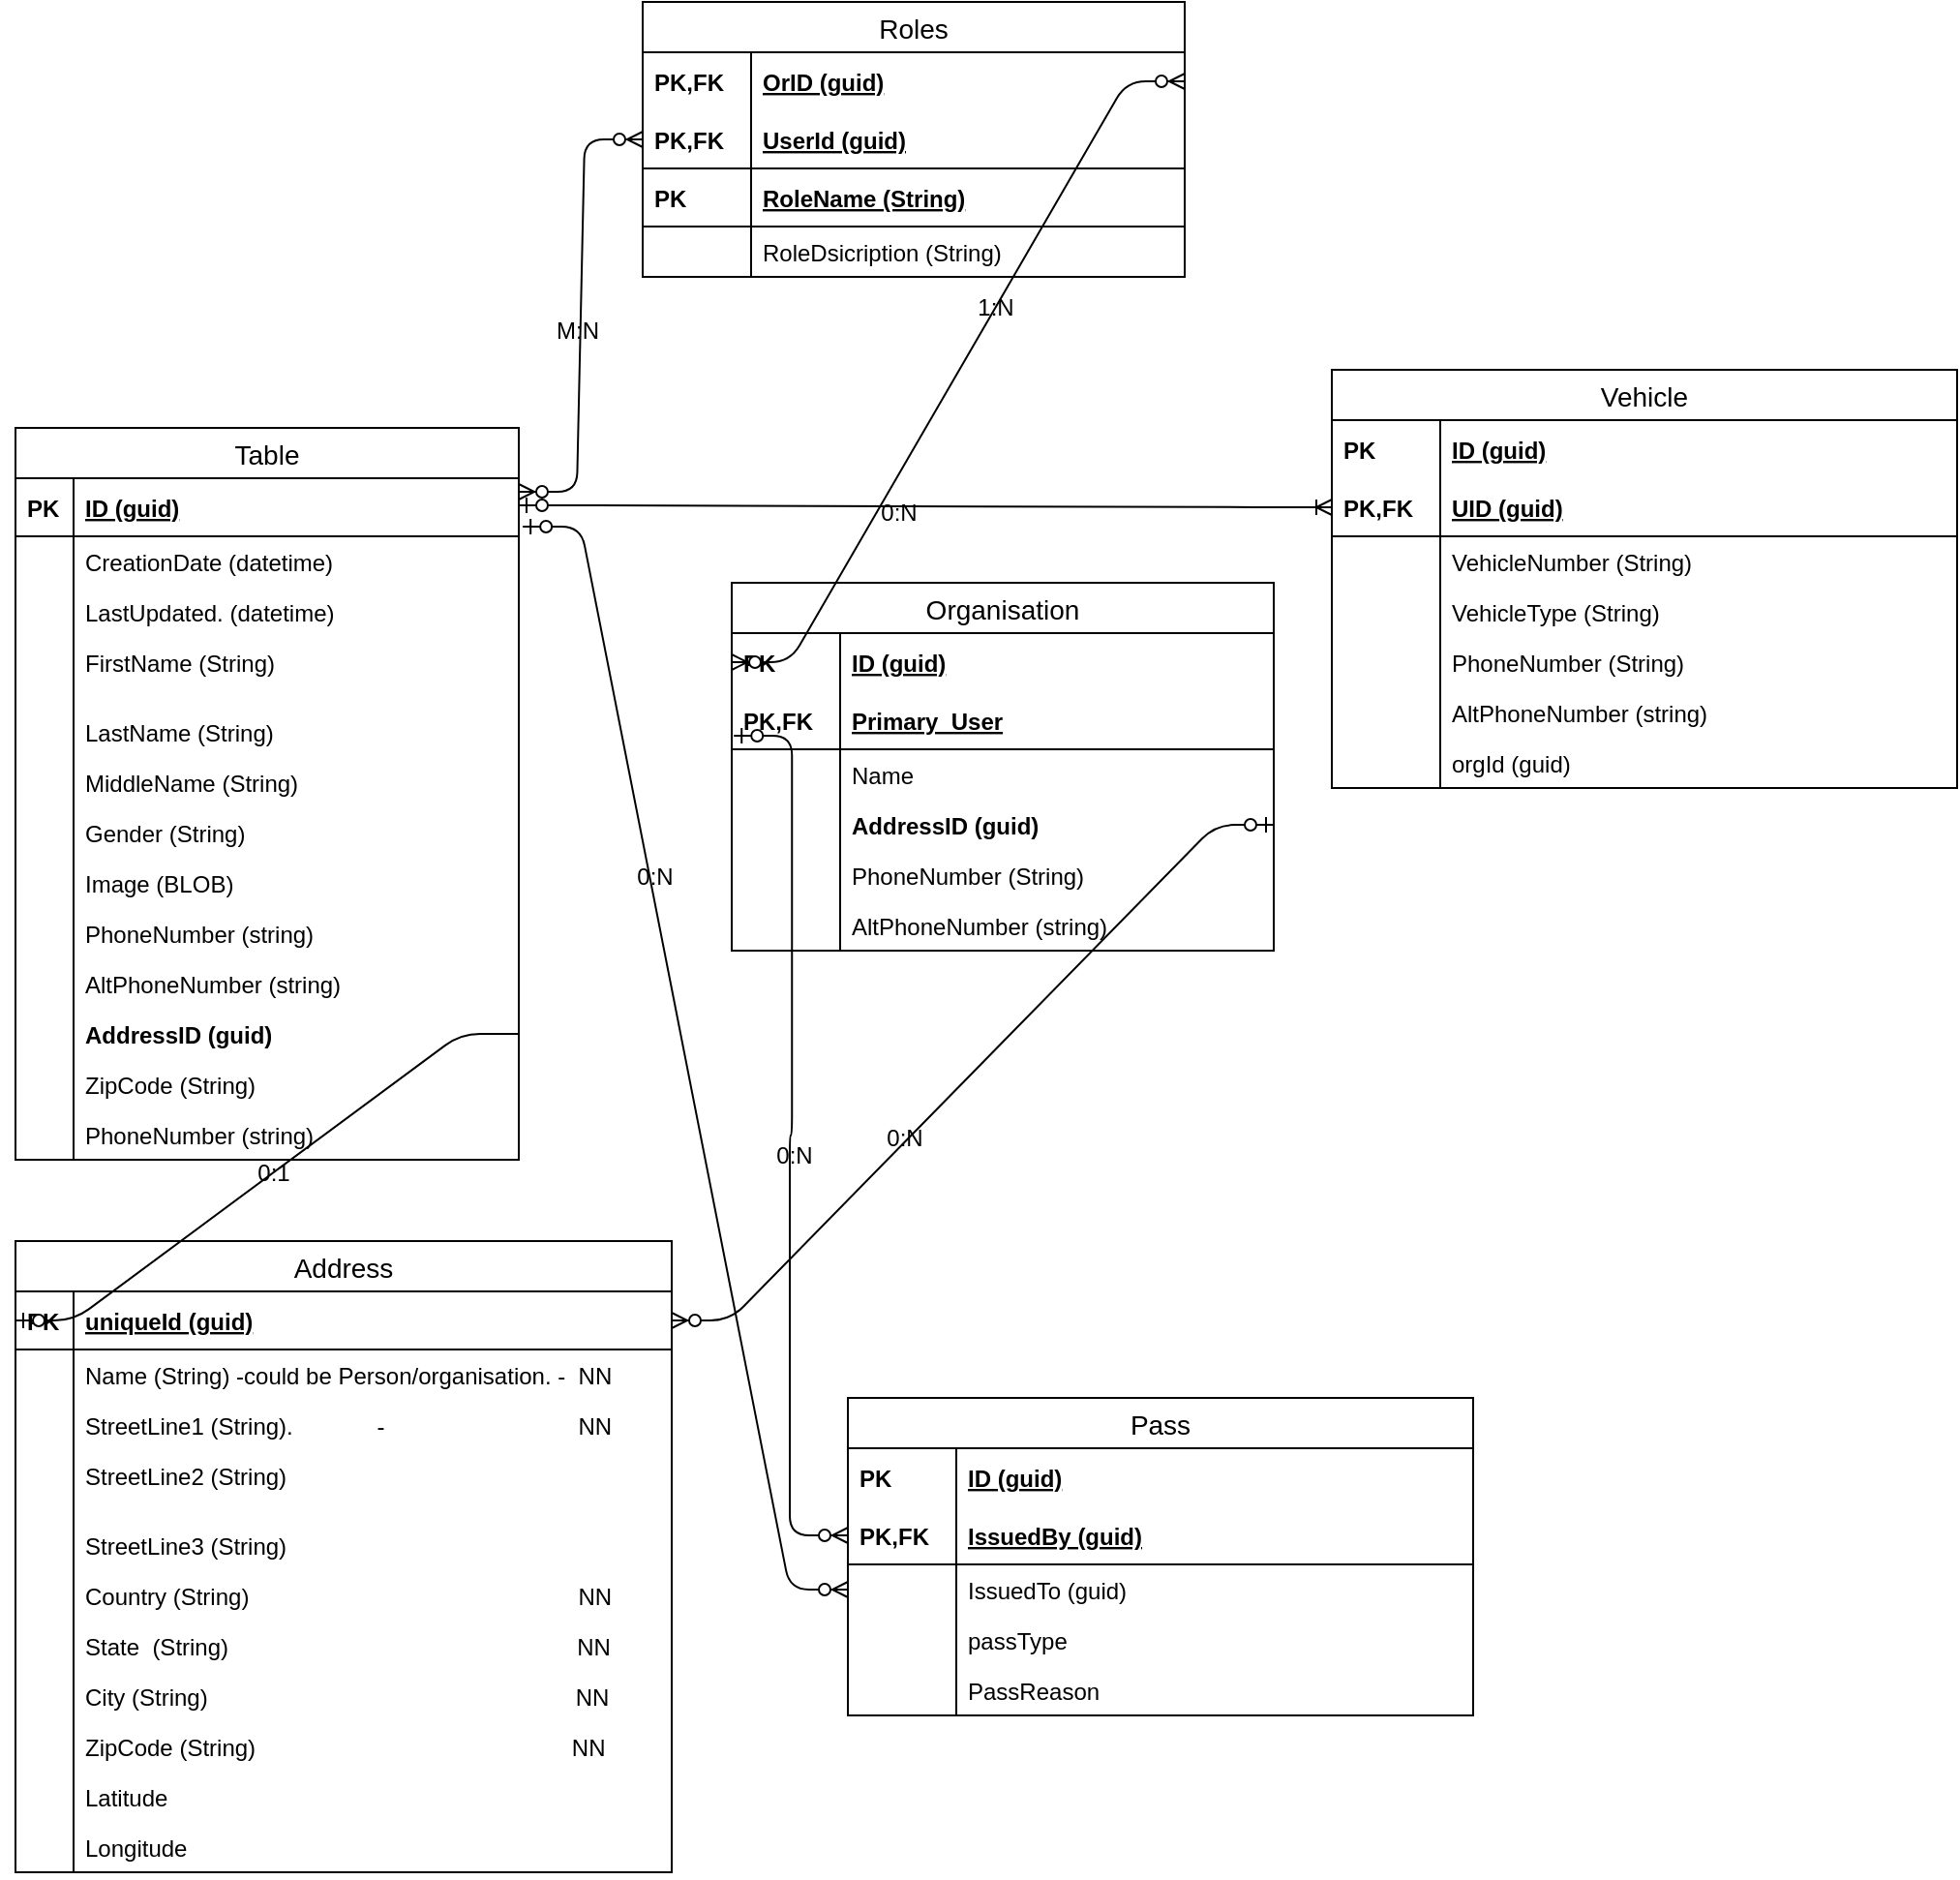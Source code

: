 <mxfile version="12.9.10" type="device"><diagram id="XiGePeNd1N_nayBqoY8s" name="Page-1"><mxGraphModel dx="1694" dy="1250" grid="1" gridSize="10" guides="1" tooltips="1" connect="1" arrows="1" fold="1" page="1" pageScale="1" pageWidth="827" pageHeight="1169" math="0" shadow="0"><root><mxCell id="0"/><mxCell id="1" parent="0"/><mxCell id="WW5TfaFV4V_U-N0apqZ5-28" value="Table" style="swimlane;fontStyle=0;childLayout=stackLayout;horizontal=1;startSize=26;horizontalStack=0;resizeParent=1;resizeParentMax=0;resizeLast=0;collapsible=1;marginBottom=0;align=center;fontSize=14;" vertex="1" parent="1"><mxGeometry x="90" y="480" width="260" height="378" as="geometry"/></mxCell><mxCell id="WW5TfaFV4V_U-N0apqZ5-29" value="ID (guid)" style="shape=partialRectangle;top=0;left=0;right=0;bottom=1;align=left;verticalAlign=middle;fillColor=none;spacingLeft=34;spacingRight=4;overflow=hidden;rotatable=0;points=[[0,0.5],[1,0.5]];portConstraint=eastwest;dropTarget=0;fontStyle=5;fontSize=12;" vertex="1" parent="WW5TfaFV4V_U-N0apqZ5-28"><mxGeometry y="26" width="260" height="30" as="geometry"/></mxCell><mxCell id="WW5TfaFV4V_U-N0apqZ5-30" value="PK" style="shape=partialRectangle;top=0;left=0;bottom=0;fillColor=none;align=left;verticalAlign=middle;spacingLeft=4;spacingRight=4;overflow=hidden;rotatable=0;points=[];portConstraint=eastwest;part=1;fontSize=12;fontStyle=1" vertex="1" connectable="0" parent="WW5TfaFV4V_U-N0apqZ5-29"><mxGeometry width="30" height="30" as="geometry"/></mxCell><mxCell id="WW5TfaFV4V_U-N0apqZ5-31" value="CreationDate (datetime)" style="shape=partialRectangle;top=0;left=0;right=0;bottom=0;align=left;verticalAlign=top;fillColor=none;spacingLeft=34;spacingRight=4;overflow=hidden;rotatable=0;points=[[0,0.5],[1,0.5]];portConstraint=eastwest;dropTarget=0;fontSize=12;" vertex="1" parent="WW5TfaFV4V_U-N0apqZ5-28"><mxGeometry y="56" width="260" height="26" as="geometry"/></mxCell><mxCell id="WW5TfaFV4V_U-N0apqZ5-32" value="" style="shape=partialRectangle;top=0;left=0;bottom=0;fillColor=none;align=left;verticalAlign=top;spacingLeft=4;spacingRight=4;overflow=hidden;rotatable=0;points=[];portConstraint=eastwest;part=1;fontSize=12;" vertex="1" connectable="0" parent="WW5TfaFV4V_U-N0apqZ5-31"><mxGeometry width="30" height="26" as="geometry"/></mxCell><mxCell id="WW5TfaFV4V_U-N0apqZ5-33" value="LastUpdated. (datetime)" style="shape=partialRectangle;top=0;left=0;right=0;bottom=0;align=left;verticalAlign=top;fillColor=none;spacingLeft=34;spacingRight=4;overflow=hidden;rotatable=0;points=[[0,0.5],[1,0.5]];portConstraint=eastwest;dropTarget=0;fontSize=12;" vertex="1" parent="WW5TfaFV4V_U-N0apqZ5-28"><mxGeometry y="82" width="260" height="26" as="geometry"/></mxCell><mxCell id="WW5TfaFV4V_U-N0apqZ5-34" value="" style="shape=partialRectangle;top=0;left=0;bottom=0;fillColor=none;align=left;verticalAlign=top;spacingLeft=4;spacingRight=4;overflow=hidden;rotatable=0;points=[];portConstraint=eastwest;part=1;fontSize=12;" vertex="1" connectable="0" parent="WW5TfaFV4V_U-N0apqZ5-33"><mxGeometry width="30" height="26" as="geometry"/></mxCell><mxCell id="WW5TfaFV4V_U-N0apqZ5-35" value="FirstName (String)" style="shape=partialRectangle;top=0;left=0;right=0;bottom=0;align=left;verticalAlign=top;fillColor=none;spacingLeft=34;spacingRight=4;overflow=hidden;rotatable=0;points=[[0,0.5],[1,0.5]];portConstraint=eastwest;dropTarget=0;fontSize=12;" vertex="1" parent="WW5TfaFV4V_U-N0apqZ5-28"><mxGeometry y="108" width="260" height="26" as="geometry"/></mxCell><mxCell id="WW5TfaFV4V_U-N0apqZ5-36" value="" style="shape=partialRectangle;top=0;left=0;bottom=0;fillColor=none;align=left;verticalAlign=top;spacingLeft=4;spacingRight=4;overflow=hidden;rotatable=0;points=[];portConstraint=eastwest;part=1;fontSize=12;" vertex="1" connectable="0" parent="WW5TfaFV4V_U-N0apqZ5-35"><mxGeometry width="30" height="26" as="geometry"/></mxCell><mxCell id="WW5TfaFV4V_U-N0apqZ5-37" value="" style="shape=partialRectangle;top=0;left=0;right=0;bottom=0;align=left;verticalAlign=top;fillColor=none;spacingLeft=34;spacingRight=4;overflow=hidden;rotatable=0;points=[[0,0.5],[1,0.5]];portConstraint=eastwest;dropTarget=0;fontSize=12;" vertex="1" parent="WW5TfaFV4V_U-N0apqZ5-28"><mxGeometry y="134" width="260" height="10" as="geometry"/></mxCell><mxCell id="WW5TfaFV4V_U-N0apqZ5-38" value="" style="shape=partialRectangle;top=0;left=0;bottom=0;fillColor=none;align=left;verticalAlign=top;spacingLeft=4;spacingRight=4;overflow=hidden;rotatable=0;points=[];portConstraint=eastwest;part=1;fontSize=12;" vertex="1" connectable="0" parent="WW5TfaFV4V_U-N0apqZ5-37"><mxGeometry width="30" height="10" as="geometry"/></mxCell><mxCell id="WW5TfaFV4V_U-N0apqZ5-53" value="LastName (String)" style="shape=partialRectangle;top=0;left=0;right=0;bottom=0;align=left;verticalAlign=top;fillColor=none;spacingLeft=34;spacingRight=4;overflow=hidden;rotatable=0;points=[[0,0.5],[1,0.5]];portConstraint=eastwest;dropTarget=0;fontSize=12;" vertex="1" parent="WW5TfaFV4V_U-N0apqZ5-28"><mxGeometry y="144" width="260" height="26" as="geometry"/></mxCell><mxCell id="WW5TfaFV4V_U-N0apqZ5-54" value="" style="shape=partialRectangle;top=0;left=0;bottom=0;fillColor=none;align=left;verticalAlign=top;spacingLeft=4;spacingRight=4;overflow=hidden;rotatable=0;points=[];portConstraint=eastwest;part=1;fontSize=12;" vertex="1" connectable="0" parent="WW5TfaFV4V_U-N0apqZ5-53"><mxGeometry width="30" height="26" as="geometry"/></mxCell><mxCell id="WW5TfaFV4V_U-N0apqZ5-55" value="MiddleName (String)" style="shape=partialRectangle;top=0;left=0;right=0;bottom=0;align=left;verticalAlign=top;fillColor=none;spacingLeft=34;spacingRight=4;overflow=hidden;rotatable=0;points=[[0,0.5],[1,0.5]];portConstraint=eastwest;dropTarget=0;fontSize=12;" vertex="1" parent="WW5TfaFV4V_U-N0apqZ5-28"><mxGeometry y="170" width="260" height="26" as="geometry"/></mxCell><mxCell id="WW5TfaFV4V_U-N0apqZ5-56" value="" style="shape=partialRectangle;top=0;left=0;bottom=0;fillColor=none;align=left;verticalAlign=top;spacingLeft=4;spacingRight=4;overflow=hidden;rotatable=0;points=[];portConstraint=eastwest;part=1;fontSize=12;" vertex="1" connectable="0" parent="WW5TfaFV4V_U-N0apqZ5-55"><mxGeometry width="30" height="26" as="geometry"/></mxCell><mxCell id="WW5TfaFV4V_U-N0apqZ5-57" value="Gender (String)" style="shape=partialRectangle;top=0;left=0;right=0;bottom=0;align=left;verticalAlign=top;fillColor=none;spacingLeft=34;spacingRight=4;overflow=hidden;rotatable=0;points=[[0,0.5],[1,0.5]];portConstraint=eastwest;dropTarget=0;fontSize=12;" vertex="1" parent="WW5TfaFV4V_U-N0apqZ5-28"><mxGeometry y="196" width="260" height="26" as="geometry"/></mxCell><mxCell id="WW5TfaFV4V_U-N0apqZ5-58" value="" style="shape=partialRectangle;top=0;left=0;bottom=0;fillColor=none;align=left;verticalAlign=top;spacingLeft=4;spacingRight=4;overflow=hidden;rotatable=0;points=[];portConstraint=eastwest;part=1;fontSize=12;" vertex="1" connectable="0" parent="WW5TfaFV4V_U-N0apqZ5-57"><mxGeometry width="30" height="26" as="geometry"/></mxCell><mxCell id="WW5TfaFV4V_U-N0apqZ5-59" value="Image (BLOB)" style="shape=partialRectangle;top=0;left=0;right=0;bottom=0;align=left;verticalAlign=top;fillColor=none;spacingLeft=34;spacingRight=4;overflow=hidden;rotatable=0;points=[[0,0.5],[1,0.5]];portConstraint=eastwest;dropTarget=0;fontSize=12;" vertex="1" parent="WW5TfaFV4V_U-N0apqZ5-28"><mxGeometry y="222" width="260" height="26" as="geometry"/></mxCell><mxCell id="WW5TfaFV4V_U-N0apqZ5-60" value="" style="shape=partialRectangle;top=0;left=0;bottom=0;fillColor=none;align=left;verticalAlign=top;spacingLeft=4;spacingRight=4;overflow=hidden;rotatable=0;points=[];portConstraint=eastwest;part=1;fontSize=12;" vertex="1" connectable="0" parent="WW5TfaFV4V_U-N0apqZ5-59"><mxGeometry width="30" height="26" as="geometry"/></mxCell><mxCell id="WW5TfaFV4V_U-N0apqZ5-61" value="PhoneNumber (string)" style="shape=partialRectangle;top=0;left=0;right=0;bottom=0;align=left;verticalAlign=top;fillColor=none;spacingLeft=34;spacingRight=4;overflow=hidden;rotatable=0;points=[[0,0.5],[1,0.5]];portConstraint=eastwest;dropTarget=0;fontSize=12;" vertex="1" parent="WW5TfaFV4V_U-N0apqZ5-28"><mxGeometry y="248" width="260" height="26" as="geometry"/></mxCell><mxCell id="WW5TfaFV4V_U-N0apqZ5-62" value="" style="shape=partialRectangle;top=0;left=0;bottom=0;fillColor=none;align=left;verticalAlign=top;spacingLeft=4;spacingRight=4;overflow=hidden;rotatable=0;points=[];portConstraint=eastwest;part=1;fontSize=12;" vertex="1" connectable="0" parent="WW5TfaFV4V_U-N0apqZ5-61"><mxGeometry width="30" height="26" as="geometry"/></mxCell><mxCell id="WW5TfaFV4V_U-N0apqZ5-148" value="AltPhoneNumber (string)" style="shape=partialRectangle;top=0;left=0;right=0;bottom=0;align=left;verticalAlign=top;fillColor=none;spacingLeft=34;spacingRight=4;overflow=hidden;rotatable=0;points=[[0,0.5],[1,0.5]];portConstraint=eastwest;dropTarget=0;fontSize=12;" vertex="1" parent="WW5TfaFV4V_U-N0apqZ5-28"><mxGeometry y="274" width="260" height="26" as="geometry"/></mxCell><mxCell id="WW5TfaFV4V_U-N0apqZ5-149" value="" style="shape=partialRectangle;top=0;left=0;bottom=0;fillColor=none;align=left;verticalAlign=top;spacingLeft=4;spacingRight=4;overflow=hidden;rotatable=0;points=[];portConstraint=eastwest;part=1;fontSize=12;" vertex="1" connectable="0" parent="WW5TfaFV4V_U-N0apqZ5-148"><mxGeometry width="30" height="26" as="geometry"/></mxCell><mxCell id="WW5TfaFV4V_U-N0apqZ5-65" value="AddressID (guid)" style="shape=partialRectangle;top=0;left=0;right=0;bottom=0;align=left;verticalAlign=top;fillColor=none;spacingLeft=34;spacingRight=4;overflow=hidden;rotatable=0;points=[[0,0.5],[1,0.5]];portConstraint=eastwest;dropTarget=0;fontSize=12;fontStyle=1" vertex="1" parent="WW5TfaFV4V_U-N0apqZ5-28"><mxGeometry y="300" width="260" height="26" as="geometry"/></mxCell><mxCell id="WW5TfaFV4V_U-N0apqZ5-66" value="" style="shape=partialRectangle;top=0;left=0;bottom=0;fillColor=none;align=left;verticalAlign=top;spacingLeft=4;spacingRight=4;overflow=hidden;rotatable=0;points=[];portConstraint=eastwest;part=1;fontSize=12;" vertex="1" connectable="0" parent="WW5TfaFV4V_U-N0apqZ5-65"><mxGeometry width="30" height="26" as="geometry"/></mxCell><mxCell id="WW5TfaFV4V_U-N0apqZ5-67" value="ZipCode (String)" style="shape=partialRectangle;top=0;left=0;right=0;bottom=0;align=left;verticalAlign=top;fillColor=none;spacingLeft=34;spacingRight=4;overflow=hidden;rotatable=0;points=[[0,0.5],[1,0.5]];portConstraint=eastwest;dropTarget=0;fontSize=12;" vertex="1" parent="WW5TfaFV4V_U-N0apqZ5-28"><mxGeometry y="326" width="260" height="26" as="geometry"/></mxCell><mxCell id="WW5TfaFV4V_U-N0apqZ5-68" value="" style="shape=partialRectangle;top=0;left=0;bottom=0;fillColor=none;align=left;verticalAlign=top;spacingLeft=4;spacingRight=4;overflow=hidden;rotatable=0;points=[];portConstraint=eastwest;part=1;fontSize=12;" vertex="1" connectable="0" parent="WW5TfaFV4V_U-N0apqZ5-67"><mxGeometry width="30" height="26" as="geometry"/></mxCell><mxCell id="WW5TfaFV4V_U-N0apqZ5-69" value="PhoneNumber (string)" style="shape=partialRectangle;top=0;left=0;right=0;bottom=0;align=left;verticalAlign=top;fillColor=none;spacingLeft=34;spacingRight=4;overflow=hidden;rotatable=0;points=[[0,0.5],[1,0.5]];portConstraint=eastwest;dropTarget=0;fontSize=12;" vertex="1" parent="WW5TfaFV4V_U-N0apqZ5-28"><mxGeometry y="352" width="260" height="26" as="geometry"/></mxCell><mxCell id="WW5TfaFV4V_U-N0apqZ5-70" value="" style="shape=partialRectangle;top=0;left=0;bottom=0;fillColor=none;align=left;verticalAlign=top;spacingLeft=4;spacingRight=4;overflow=hidden;rotatable=0;points=[];portConstraint=eastwest;part=1;fontSize=12;" vertex="1" connectable="0" parent="WW5TfaFV4V_U-N0apqZ5-69"><mxGeometry width="30" height="26" as="geometry"/></mxCell><mxCell id="WW5TfaFV4V_U-N0apqZ5-86" value="" style="edgeStyle=entityRelationEdgeStyle;fontSize=12;html=1;endArrow=ERoneToMany;startArrow=ERzeroToOne;entryX=0;entryY=0.5;entryDx=0;entryDy=0;" edge="1" parent="1" target="WW5TfaFV4V_U-N0apqZ5-153"><mxGeometry width="100" height="100" relative="1" as="geometry"><mxPoint x="350" y="520" as="sourcePoint"/><mxPoint x="520" y="551" as="targetPoint"/></mxGeometry></mxCell><mxCell id="WW5TfaFV4V_U-N0apqZ5-212" value="0:N" style="text;html=1;align=center;verticalAlign=middle;resizable=0;points=[];" vertex="1" connectable="0" parent="WW5TfaFV4V_U-N0apqZ5-86"><mxGeometry x="-0.068" y="-3" relative="1" as="geometry"><mxPoint as="offset"/></mxGeometry></mxCell><mxCell id="WW5TfaFV4V_U-N0apqZ5-181" value="Roles" style="swimlane;fontStyle=0;childLayout=stackLayout;horizontal=1;startSize=26;horizontalStack=0;resizeParent=1;resizeParentMax=0;resizeLast=0;collapsible=1;marginBottom=0;align=center;fontSize=14;" vertex="1" parent="1"><mxGeometry x="414" y="260" width="280" height="142" as="geometry"/></mxCell><mxCell id="WW5TfaFV4V_U-N0apqZ5-182" value="OrID (guid)" style="shape=partialRectangle;top=0;left=0;right=0;bottom=0;align=left;verticalAlign=middle;fillColor=none;spacingLeft=60;spacingRight=4;overflow=hidden;rotatable=0;points=[[0,0.5],[1,0.5]];portConstraint=eastwest;dropTarget=0;fontStyle=5;fontSize=12;" vertex="1" parent="WW5TfaFV4V_U-N0apqZ5-181"><mxGeometry y="26" width="280" height="30" as="geometry"/></mxCell><mxCell id="WW5TfaFV4V_U-N0apqZ5-183" value="PK,FK" style="shape=partialRectangle;fontStyle=1;top=0;left=0;bottom=0;fillColor=none;align=left;verticalAlign=middle;spacingLeft=4;spacingRight=4;overflow=hidden;rotatable=0;points=[];portConstraint=eastwest;part=1;fontSize=12;" vertex="1" connectable="0" parent="WW5TfaFV4V_U-N0apqZ5-182"><mxGeometry width="56" height="30" as="geometry"/></mxCell><mxCell id="WW5TfaFV4V_U-N0apqZ5-184" value="UserId (guid)" style="shape=partialRectangle;top=0;left=0;right=0;bottom=1;align=left;verticalAlign=middle;fillColor=none;spacingLeft=60;spacingRight=4;overflow=hidden;rotatable=0;points=[[0,0.5],[1,0.5]];portConstraint=eastwest;dropTarget=0;fontStyle=5;fontSize=12;" vertex="1" parent="WW5TfaFV4V_U-N0apqZ5-181"><mxGeometry y="56" width="280" height="30" as="geometry"/></mxCell><mxCell id="WW5TfaFV4V_U-N0apqZ5-185" value="PK,FK" style="shape=partialRectangle;fontStyle=1;top=0;left=0;bottom=0;fillColor=none;align=left;verticalAlign=middle;spacingLeft=4;spacingRight=4;overflow=hidden;rotatable=0;points=[];portConstraint=eastwest;part=1;fontSize=12;" vertex="1" connectable="0" parent="WW5TfaFV4V_U-N0apqZ5-184"><mxGeometry width="56" height="30" as="geometry"/></mxCell><mxCell id="WW5TfaFV4V_U-N0apqZ5-194" value="RoleName (String)" style="shape=partialRectangle;top=0;left=0;right=0;bottom=1;align=left;verticalAlign=middle;fillColor=none;spacingLeft=60;spacingRight=4;overflow=hidden;rotatable=0;points=[[0,0.5],[1,0.5]];portConstraint=eastwest;dropTarget=0;fontStyle=5;fontSize=12;" vertex="1" parent="WW5TfaFV4V_U-N0apqZ5-181"><mxGeometry y="86" width="280" height="30" as="geometry"/></mxCell><mxCell id="WW5TfaFV4V_U-N0apqZ5-195" value="PK" style="shape=partialRectangle;fontStyle=1;top=0;left=0;bottom=0;fillColor=none;align=left;verticalAlign=middle;spacingLeft=4;spacingRight=4;overflow=hidden;rotatable=0;points=[];portConstraint=eastwest;part=1;fontSize=12;" vertex="1" connectable="0" parent="WW5TfaFV4V_U-N0apqZ5-194"><mxGeometry width="56" height="30" as="geometry"/></mxCell><mxCell id="WW5TfaFV4V_U-N0apqZ5-186" value="RoleDsicription (String)" style="shape=partialRectangle;top=0;left=0;right=0;bottom=0;align=left;verticalAlign=top;fillColor=none;spacingLeft=60;spacingRight=4;overflow=hidden;rotatable=0;points=[[0,0.5],[1,0.5]];portConstraint=eastwest;dropTarget=0;fontSize=12;" vertex="1" parent="WW5TfaFV4V_U-N0apqZ5-181"><mxGeometry y="116" width="280" height="26" as="geometry"/></mxCell><mxCell id="WW5TfaFV4V_U-N0apqZ5-187" value="" style="shape=partialRectangle;top=0;left=0;bottom=0;fillColor=none;align=left;verticalAlign=top;spacingLeft=4;spacingRight=4;overflow=hidden;rotatable=0;points=[];portConstraint=eastwest;part=1;fontSize=12;" vertex="1" connectable="0" parent="WW5TfaFV4V_U-N0apqZ5-186"><mxGeometry width="56" height="26" as="geometry"/></mxCell><mxCell id="WW5TfaFV4V_U-N0apqZ5-133" value="Organisation" style="swimlane;fontStyle=0;childLayout=stackLayout;horizontal=1;startSize=26;horizontalStack=0;resizeParent=1;resizeParentMax=0;resizeLast=0;collapsible=1;marginBottom=0;align=center;fontSize=14;" vertex="1" parent="1"><mxGeometry x="460" y="560" width="280" height="190" as="geometry"/></mxCell><mxCell id="WW5TfaFV4V_U-N0apqZ5-134" value="ID (guid)" style="shape=partialRectangle;top=0;left=0;right=0;bottom=0;align=left;verticalAlign=middle;fillColor=none;spacingLeft=60;spacingRight=4;overflow=hidden;rotatable=0;points=[[0,0.5],[1,0.5]];portConstraint=eastwest;dropTarget=0;fontStyle=5;fontSize=12;" vertex="1" parent="WW5TfaFV4V_U-N0apqZ5-133"><mxGeometry y="26" width="280" height="30" as="geometry"/></mxCell><mxCell id="WW5TfaFV4V_U-N0apqZ5-135" value="PK" style="shape=partialRectangle;fontStyle=1;top=0;left=0;bottom=0;fillColor=none;align=left;verticalAlign=middle;spacingLeft=4;spacingRight=4;overflow=hidden;rotatable=0;points=[];portConstraint=eastwest;part=1;fontSize=12;" vertex="1" connectable="0" parent="WW5TfaFV4V_U-N0apqZ5-134"><mxGeometry width="56" height="30" as="geometry"/></mxCell><mxCell id="WW5TfaFV4V_U-N0apqZ5-136" value="Primary_User" style="shape=partialRectangle;top=0;left=0;right=0;bottom=1;align=left;verticalAlign=middle;fillColor=none;spacingLeft=60;spacingRight=4;overflow=hidden;rotatable=0;points=[[0,0.5],[1,0.5]];portConstraint=eastwest;dropTarget=0;fontStyle=5;fontSize=12;" vertex="1" parent="WW5TfaFV4V_U-N0apqZ5-133"><mxGeometry y="56" width="280" height="30" as="geometry"/></mxCell><mxCell id="WW5TfaFV4V_U-N0apqZ5-137" value="PK,FK" style="shape=partialRectangle;fontStyle=1;top=0;left=0;bottom=0;fillColor=none;align=left;verticalAlign=middle;spacingLeft=4;spacingRight=4;overflow=hidden;rotatable=0;points=[];portConstraint=eastwest;part=1;fontSize=12;" vertex="1" connectable="0" parent="WW5TfaFV4V_U-N0apqZ5-136"><mxGeometry width="56" height="30" as="geometry"/></mxCell><mxCell id="WW5TfaFV4V_U-N0apqZ5-138" value="Name" style="shape=partialRectangle;top=0;left=0;right=0;bottom=0;align=left;verticalAlign=top;fillColor=none;spacingLeft=60;spacingRight=4;overflow=hidden;rotatable=0;points=[[0,0.5],[1,0.5]];portConstraint=eastwest;dropTarget=0;fontSize=12;" vertex="1" parent="WW5TfaFV4V_U-N0apqZ5-133"><mxGeometry y="86" width="280" height="26" as="geometry"/></mxCell><mxCell id="WW5TfaFV4V_U-N0apqZ5-139" value="" style="shape=partialRectangle;top=0;left=0;bottom=0;fillColor=none;align=left;verticalAlign=top;spacingLeft=4;spacingRight=4;overflow=hidden;rotatable=0;points=[];portConstraint=eastwest;part=1;fontSize=12;" vertex="1" connectable="0" parent="WW5TfaFV4V_U-N0apqZ5-138"><mxGeometry width="56" height="26" as="geometry"/></mxCell><mxCell id="WW5TfaFV4V_U-N0apqZ5-142" value="AddressID (guid)" style="shape=partialRectangle;top=0;left=0;right=0;bottom=0;align=left;verticalAlign=top;fillColor=none;spacingLeft=60;spacingRight=4;overflow=hidden;rotatable=0;points=[[0,0.5],[1,0.5]];portConstraint=eastwest;dropTarget=0;fontSize=12;fontStyle=1" vertex="1" parent="WW5TfaFV4V_U-N0apqZ5-133"><mxGeometry y="112" width="280" height="26" as="geometry"/></mxCell><mxCell id="WW5TfaFV4V_U-N0apqZ5-143" value="" style="shape=partialRectangle;top=0;left=0;bottom=0;fillColor=none;align=left;verticalAlign=top;spacingLeft=4;spacingRight=4;overflow=hidden;rotatable=0;points=[];portConstraint=eastwest;part=1;fontSize=12;" vertex="1" connectable="0" parent="WW5TfaFV4V_U-N0apqZ5-142"><mxGeometry width="56" height="26" as="geometry"/></mxCell><mxCell id="WW5TfaFV4V_U-N0apqZ5-144" value="PhoneNumber (String)" style="shape=partialRectangle;top=0;left=0;right=0;bottom=0;align=left;verticalAlign=top;fillColor=none;spacingLeft=60;spacingRight=4;overflow=hidden;rotatable=0;points=[[0,0.5],[1,0.5]];portConstraint=eastwest;dropTarget=0;fontSize=12;" vertex="1" parent="WW5TfaFV4V_U-N0apqZ5-133"><mxGeometry y="138" width="280" height="26" as="geometry"/></mxCell><mxCell id="WW5TfaFV4V_U-N0apqZ5-145" value="" style="shape=partialRectangle;top=0;left=0;bottom=0;fillColor=none;align=left;verticalAlign=top;spacingLeft=4;spacingRight=4;overflow=hidden;rotatable=0;points=[];portConstraint=eastwest;part=1;fontSize=12;" vertex="1" connectable="0" parent="WW5TfaFV4V_U-N0apqZ5-144"><mxGeometry width="56" height="26" as="geometry"/></mxCell><mxCell id="WW5TfaFV4V_U-N0apqZ5-146" value="AltPhoneNumber (string)" style="shape=partialRectangle;top=0;left=0;right=0;bottom=0;align=left;verticalAlign=top;fillColor=none;spacingLeft=60;spacingRight=4;overflow=hidden;rotatable=0;points=[[0,0.5],[1,0.5]];portConstraint=eastwest;dropTarget=0;fontSize=12;" vertex="1" parent="WW5TfaFV4V_U-N0apqZ5-133"><mxGeometry y="164" width="280" height="26" as="geometry"/></mxCell><mxCell id="WW5TfaFV4V_U-N0apqZ5-147" value="" style="shape=partialRectangle;top=0;left=0;bottom=0;fillColor=none;align=left;verticalAlign=top;spacingLeft=4;spacingRight=4;overflow=hidden;rotatable=0;points=[];portConstraint=eastwest;part=1;fontSize=12;" vertex="1" connectable="0" parent="WW5TfaFV4V_U-N0apqZ5-146"><mxGeometry width="56" height="26" as="geometry"/></mxCell><mxCell id="WW5TfaFV4V_U-N0apqZ5-100" value="Address" style="swimlane;fontStyle=0;childLayout=stackLayout;horizontal=1;startSize=26;horizontalStack=0;resizeParent=1;resizeParentMax=0;resizeLast=0;collapsible=1;marginBottom=0;align=center;fontSize=14;" vertex="1" parent="1"><mxGeometry x="90" y="900" width="339" height="326" as="geometry"/></mxCell><mxCell id="WW5TfaFV4V_U-N0apqZ5-101" value="uniqueId (guid)" style="shape=partialRectangle;top=0;left=0;right=0;bottom=1;align=left;verticalAlign=middle;fillColor=none;spacingLeft=34;spacingRight=4;overflow=hidden;rotatable=0;points=[[0,0.5],[1,0.5]];portConstraint=eastwest;dropTarget=0;fontStyle=5;fontSize=12;" vertex="1" parent="WW5TfaFV4V_U-N0apqZ5-100"><mxGeometry y="26" width="339" height="30" as="geometry"/></mxCell><mxCell id="WW5TfaFV4V_U-N0apqZ5-102" value="PK" style="shape=partialRectangle;top=0;left=0;bottom=0;fillColor=none;align=left;verticalAlign=middle;spacingLeft=4;spacingRight=4;overflow=hidden;rotatable=0;points=[];portConstraint=eastwest;part=1;fontSize=12;fontStyle=1" vertex="1" connectable="0" parent="WW5TfaFV4V_U-N0apqZ5-101"><mxGeometry width="30" height="30" as="geometry"/></mxCell><mxCell id="WW5TfaFV4V_U-N0apqZ5-103" value="Name (String) -could be Person/organisation. -  NN" style="shape=partialRectangle;top=0;left=0;right=0;bottom=0;align=left;verticalAlign=top;fillColor=none;spacingLeft=34;spacingRight=4;overflow=hidden;rotatable=0;points=[[0,0.5],[1,0.5]];portConstraint=eastwest;dropTarget=0;fontSize=12;" vertex="1" parent="WW5TfaFV4V_U-N0apqZ5-100"><mxGeometry y="56" width="339" height="26" as="geometry"/></mxCell><mxCell id="WW5TfaFV4V_U-N0apqZ5-104" value="" style="shape=partialRectangle;top=0;left=0;bottom=0;fillColor=none;align=left;verticalAlign=top;spacingLeft=4;spacingRight=4;overflow=hidden;rotatable=0;points=[];portConstraint=eastwest;part=1;fontSize=12;" vertex="1" connectable="0" parent="WW5TfaFV4V_U-N0apqZ5-103"><mxGeometry width="30" height="26" as="geometry"/></mxCell><mxCell id="WW5TfaFV4V_U-N0apqZ5-105" value="StreetLine1 (String).             -                              NN" style="shape=partialRectangle;top=0;left=0;right=0;bottom=0;align=left;verticalAlign=top;fillColor=none;spacingLeft=34;spacingRight=4;overflow=hidden;rotatable=0;points=[[0,0.5],[1,0.5]];portConstraint=eastwest;dropTarget=0;fontSize=12;" vertex="1" parent="WW5TfaFV4V_U-N0apqZ5-100"><mxGeometry y="82" width="339" height="26" as="geometry"/></mxCell><mxCell id="WW5TfaFV4V_U-N0apqZ5-106" value="" style="shape=partialRectangle;top=0;left=0;bottom=0;fillColor=none;align=left;verticalAlign=top;spacingLeft=4;spacingRight=4;overflow=hidden;rotatable=0;points=[];portConstraint=eastwest;part=1;fontSize=12;" vertex="1" connectable="0" parent="WW5TfaFV4V_U-N0apqZ5-105"><mxGeometry width="30" height="26" as="geometry"/></mxCell><mxCell id="WW5TfaFV4V_U-N0apqZ5-107" value="StreetLine2 (String)" style="shape=partialRectangle;top=0;left=0;right=0;bottom=0;align=left;verticalAlign=top;fillColor=none;spacingLeft=34;spacingRight=4;overflow=hidden;rotatable=0;points=[[0,0.5],[1,0.5]];portConstraint=eastwest;dropTarget=0;fontSize=12;" vertex="1" parent="WW5TfaFV4V_U-N0apqZ5-100"><mxGeometry y="108" width="339" height="26" as="geometry"/></mxCell><mxCell id="WW5TfaFV4V_U-N0apqZ5-108" value="" style="shape=partialRectangle;top=0;left=0;bottom=0;fillColor=none;align=left;verticalAlign=top;spacingLeft=4;spacingRight=4;overflow=hidden;rotatable=0;points=[];portConstraint=eastwest;part=1;fontSize=12;" vertex="1" connectable="0" parent="WW5TfaFV4V_U-N0apqZ5-107"><mxGeometry width="30" height="26" as="geometry"/></mxCell><mxCell id="WW5TfaFV4V_U-N0apqZ5-109" value="" style="shape=partialRectangle;top=0;left=0;right=0;bottom=0;align=left;verticalAlign=top;fillColor=none;spacingLeft=34;spacingRight=4;overflow=hidden;rotatable=0;points=[[0,0.5],[1,0.5]];portConstraint=eastwest;dropTarget=0;fontSize=12;" vertex="1" parent="WW5TfaFV4V_U-N0apqZ5-100"><mxGeometry y="134" width="339" height="10" as="geometry"/></mxCell><mxCell id="WW5TfaFV4V_U-N0apqZ5-110" value="" style="shape=partialRectangle;top=0;left=0;bottom=0;fillColor=none;align=left;verticalAlign=top;spacingLeft=4;spacingRight=4;overflow=hidden;rotatable=0;points=[];portConstraint=eastwest;part=1;fontSize=12;" vertex="1" connectable="0" parent="WW5TfaFV4V_U-N0apqZ5-109"><mxGeometry width="30" height="10" as="geometry"/></mxCell><mxCell id="WW5TfaFV4V_U-N0apqZ5-111" value="StreetLine3 (String)" style="shape=partialRectangle;top=0;left=0;right=0;bottom=0;align=left;verticalAlign=top;fillColor=none;spacingLeft=34;spacingRight=4;overflow=hidden;rotatable=0;points=[[0,0.5],[1,0.5]];portConstraint=eastwest;dropTarget=0;fontSize=12;" vertex="1" parent="WW5TfaFV4V_U-N0apqZ5-100"><mxGeometry y="144" width="339" height="26" as="geometry"/></mxCell><mxCell id="WW5TfaFV4V_U-N0apqZ5-112" value="" style="shape=partialRectangle;top=0;left=0;bottom=0;fillColor=none;align=left;verticalAlign=top;spacingLeft=4;spacingRight=4;overflow=hidden;rotatable=0;points=[];portConstraint=eastwest;part=1;fontSize=12;" vertex="1" connectable="0" parent="WW5TfaFV4V_U-N0apqZ5-111"><mxGeometry width="30" height="26" as="geometry"/></mxCell><mxCell id="WW5TfaFV4V_U-N0apqZ5-113" value="Country (String)                                                   NN" style="shape=partialRectangle;top=0;left=0;right=0;bottom=0;align=left;verticalAlign=top;fillColor=none;spacingLeft=34;spacingRight=4;overflow=hidden;rotatable=0;points=[[0,0.5],[1,0.5]];portConstraint=eastwest;dropTarget=0;fontSize=12;" vertex="1" parent="WW5TfaFV4V_U-N0apqZ5-100"><mxGeometry y="170" width="339" height="26" as="geometry"/></mxCell><mxCell id="WW5TfaFV4V_U-N0apqZ5-114" value="" style="shape=partialRectangle;top=0;left=0;bottom=0;fillColor=none;align=left;verticalAlign=top;spacingLeft=4;spacingRight=4;overflow=hidden;rotatable=0;points=[];portConstraint=eastwest;part=1;fontSize=12;" vertex="1" connectable="0" parent="WW5TfaFV4V_U-N0apqZ5-113"><mxGeometry width="30" height="26" as="geometry"/></mxCell><mxCell id="WW5TfaFV4V_U-N0apqZ5-115" value="State  (String)                                                      NN" style="shape=partialRectangle;top=0;left=0;right=0;bottom=0;align=left;verticalAlign=top;fillColor=none;spacingLeft=34;spacingRight=4;overflow=hidden;rotatable=0;points=[[0,0.5],[1,0.5]];portConstraint=eastwest;dropTarget=0;fontSize=12;" vertex="1" parent="WW5TfaFV4V_U-N0apqZ5-100"><mxGeometry y="196" width="339" height="26" as="geometry"/></mxCell><mxCell id="WW5TfaFV4V_U-N0apqZ5-116" value="" style="shape=partialRectangle;top=0;left=0;bottom=0;fillColor=none;align=left;verticalAlign=top;spacingLeft=4;spacingRight=4;overflow=hidden;rotatable=0;points=[];portConstraint=eastwest;part=1;fontSize=12;" vertex="1" connectable="0" parent="WW5TfaFV4V_U-N0apqZ5-115"><mxGeometry width="30" height="26" as="geometry"/></mxCell><mxCell id="WW5TfaFV4V_U-N0apqZ5-117" value="City (String)                                                         NN" style="shape=partialRectangle;top=0;left=0;right=0;bottom=0;align=left;verticalAlign=top;fillColor=none;spacingLeft=34;spacingRight=4;overflow=hidden;rotatable=0;points=[[0,0.5],[1,0.5]];portConstraint=eastwest;dropTarget=0;fontSize=12;" vertex="1" parent="WW5TfaFV4V_U-N0apqZ5-100"><mxGeometry y="222" width="339" height="26" as="geometry"/></mxCell><mxCell id="WW5TfaFV4V_U-N0apqZ5-118" value="" style="shape=partialRectangle;top=0;left=0;bottom=0;fillColor=none;align=left;verticalAlign=top;spacingLeft=4;spacingRight=4;overflow=hidden;rotatable=0;points=[];portConstraint=eastwest;part=1;fontSize=12;" vertex="1" connectable="0" parent="WW5TfaFV4V_U-N0apqZ5-117"><mxGeometry width="30" height="26" as="geometry"/></mxCell><mxCell id="WW5TfaFV4V_U-N0apqZ5-119" value="ZipCode (String)                                                 NN" style="shape=partialRectangle;top=0;left=0;right=0;bottom=0;align=left;verticalAlign=top;fillColor=none;spacingLeft=34;spacingRight=4;overflow=hidden;rotatable=0;points=[[0,0.5],[1,0.5]];portConstraint=eastwest;dropTarget=0;fontSize=12;" vertex="1" parent="WW5TfaFV4V_U-N0apqZ5-100"><mxGeometry y="248" width="339" height="26" as="geometry"/></mxCell><mxCell id="WW5TfaFV4V_U-N0apqZ5-120" value="" style="shape=partialRectangle;top=0;left=0;bottom=0;fillColor=none;align=left;verticalAlign=top;spacingLeft=4;spacingRight=4;overflow=hidden;rotatable=0;points=[];portConstraint=eastwest;part=1;fontSize=12;" vertex="1" connectable="0" parent="WW5TfaFV4V_U-N0apqZ5-119"><mxGeometry width="30" height="26" as="geometry"/></mxCell><mxCell id="WW5TfaFV4V_U-N0apqZ5-121" value="Latitude" style="shape=partialRectangle;top=0;left=0;right=0;bottom=0;align=left;verticalAlign=top;fillColor=none;spacingLeft=34;spacingRight=4;overflow=hidden;rotatable=0;points=[[0,0.5],[1,0.5]];portConstraint=eastwest;dropTarget=0;fontSize=12;" vertex="1" parent="WW5TfaFV4V_U-N0apqZ5-100"><mxGeometry y="274" width="339" height="26" as="geometry"/></mxCell><mxCell id="WW5TfaFV4V_U-N0apqZ5-122" value="" style="shape=partialRectangle;top=0;left=0;bottom=0;fillColor=none;align=left;verticalAlign=top;spacingLeft=4;spacingRight=4;overflow=hidden;rotatable=0;points=[];portConstraint=eastwest;part=1;fontSize=12;" vertex="1" connectable="0" parent="WW5TfaFV4V_U-N0apqZ5-121"><mxGeometry width="30" height="26" as="geometry"/></mxCell><mxCell id="WW5TfaFV4V_U-N0apqZ5-123" value="Longitude" style="shape=partialRectangle;top=0;left=0;right=0;bottom=0;align=left;verticalAlign=top;fillColor=none;spacingLeft=34;spacingRight=4;overflow=hidden;rotatable=0;points=[[0,0.5],[1,0.5]];portConstraint=eastwest;dropTarget=0;fontSize=12;" vertex="1" parent="WW5TfaFV4V_U-N0apqZ5-100"><mxGeometry y="300" width="339" height="26" as="geometry"/></mxCell><mxCell id="WW5TfaFV4V_U-N0apqZ5-124" value="" style="shape=partialRectangle;top=0;left=0;bottom=0;fillColor=none;align=left;verticalAlign=top;spacingLeft=4;spacingRight=4;overflow=hidden;rotatable=0;points=[];portConstraint=eastwest;part=1;fontSize=12;" vertex="1" connectable="0" parent="WW5TfaFV4V_U-N0apqZ5-123"><mxGeometry width="30" height="26" as="geometry"/></mxCell><mxCell id="WW5TfaFV4V_U-N0apqZ5-209" value="" style="edgeStyle=entityRelationEdgeStyle;fontSize=12;html=1;endArrow=ERzeroToMany;startArrow=ERzeroToOne;exitX=1;exitY=0.5;exitDx=0;exitDy=0;" edge="1" parent="1" source="WW5TfaFV4V_U-N0apqZ5-142" target="WW5TfaFV4V_U-N0apqZ5-101"><mxGeometry width="100" height="100" relative="1" as="geometry"><mxPoint x="500" y="920" as="sourcePoint"/><mxPoint x="600" y="820" as="targetPoint"/></mxGeometry></mxCell><mxCell id="WW5TfaFV4V_U-N0apqZ5-210" value="0:N" style="text;html=1;align=center;verticalAlign=middle;resizable=0;points=[];" vertex="1" connectable="0" parent="WW5TfaFV4V_U-N0apqZ5-209"><mxGeometry x="0.234" y="-2" relative="1" as="geometry"><mxPoint as="offset"/></mxGeometry></mxCell><mxCell id="WW5TfaFV4V_U-N0apqZ5-213" value="" style="edgeStyle=entityRelationEdgeStyle;fontSize=12;html=1;endArrow=ERzeroToMany;endFill=1;startArrow=ERzeroToMany;entryX=0;entryY=0.5;entryDx=0;entryDy=0;" edge="1" parent="1" target="WW5TfaFV4V_U-N0apqZ5-184"><mxGeometry width="100" height="100" relative="1" as="geometry"><mxPoint x="350" y="513" as="sourcePoint"/><mxPoint x="270" y="380" as="targetPoint"/></mxGeometry></mxCell><mxCell id="WW5TfaFV4V_U-N0apqZ5-214" value="M:N" style="text;html=1;align=center;verticalAlign=middle;resizable=0;points=[];" vertex="1" connectable="0" parent="WW5TfaFV4V_U-N0apqZ5-213"><mxGeometry x="-0.207" y="2" relative="1" as="geometry"><mxPoint y="-17" as="offset"/></mxGeometry></mxCell><mxCell id="WW5TfaFV4V_U-N0apqZ5-215" value="" style="edgeStyle=entityRelationEdgeStyle;fontSize=12;html=1;endArrow=ERzeroToMany;endFill=1;startArrow=ERzeroToMany;exitX=1;exitY=0.5;exitDx=0;exitDy=0;entryX=0;entryY=0.5;entryDx=0;entryDy=0;" edge="1" parent="1" source="WW5TfaFV4V_U-N0apqZ5-182" target="WW5TfaFV4V_U-N0apqZ5-134"><mxGeometry width="100" height="100" relative="1" as="geometry"><mxPoint x="700" y="410" as="sourcePoint"/><mxPoint x="800" y="310" as="targetPoint"/></mxGeometry></mxCell><mxCell id="WW5TfaFV4V_U-N0apqZ5-216" value="1:N" style="text;html=1;align=center;verticalAlign=middle;resizable=0;points=[];" vertex="1" connectable="0" parent="WW5TfaFV4V_U-N0apqZ5-215"><mxGeometry x="-0.19" y="-1" relative="1" as="geometry"><mxPoint as="offset"/></mxGeometry></mxCell><mxCell id="WW5TfaFV4V_U-N0apqZ5-150" value="Vehicle" style="swimlane;fontStyle=0;childLayout=stackLayout;horizontal=1;startSize=26;horizontalStack=0;resizeParent=1;resizeParentMax=0;resizeLast=0;collapsible=1;marginBottom=0;align=center;fontSize=14;" vertex="1" parent="1"><mxGeometry x="770" y="450" width="323" height="216" as="geometry"/></mxCell><mxCell id="WW5TfaFV4V_U-N0apqZ5-151" value="ID (guid)" style="shape=partialRectangle;top=0;left=0;right=0;bottom=0;align=left;verticalAlign=middle;fillColor=none;spacingLeft=60;spacingRight=4;overflow=hidden;rotatable=0;points=[[0,0.5],[1,0.5]];portConstraint=eastwest;dropTarget=0;fontStyle=5;fontSize=12;" vertex="1" parent="WW5TfaFV4V_U-N0apqZ5-150"><mxGeometry y="26" width="323" height="30" as="geometry"/></mxCell><mxCell id="WW5TfaFV4V_U-N0apqZ5-152" value="PK" style="shape=partialRectangle;fontStyle=1;top=0;left=0;bottom=0;fillColor=none;align=left;verticalAlign=middle;spacingLeft=4;spacingRight=4;overflow=hidden;rotatable=0;points=[];portConstraint=eastwest;part=1;fontSize=12;" vertex="1" connectable="0" parent="WW5TfaFV4V_U-N0apqZ5-151"><mxGeometry width="56" height="30" as="geometry"/></mxCell><mxCell id="WW5TfaFV4V_U-N0apqZ5-153" value="UID (guid)" style="shape=partialRectangle;top=0;left=0;right=0;bottom=1;align=left;verticalAlign=middle;fillColor=none;spacingLeft=60;spacingRight=4;overflow=hidden;rotatable=0;points=[[0,0.5],[1,0.5]];portConstraint=eastwest;dropTarget=0;fontStyle=5;fontSize=12;" vertex="1" parent="WW5TfaFV4V_U-N0apqZ5-150"><mxGeometry y="56" width="323" height="30" as="geometry"/></mxCell><mxCell id="WW5TfaFV4V_U-N0apqZ5-154" value="PK,FK" style="shape=partialRectangle;fontStyle=1;top=0;left=0;bottom=0;fillColor=none;align=left;verticalAlign=middle;spacingLeft=4;spacingRight=4;overflow=hidden;rotatable=0;points=[];portConstraint=eastwest;part=1;fontSize=12;" vertex="1" connectable="0" parent="WW5TfaFV4V_U-N0apqZ5-153"><mxGeometry width="56" height="30" as="geometry"/></mxCell><mxCell id="WW5TfaFV4V_U-N0apqZ5-155" value="VehicleNumber (String)" style="shape=partialRectangle;top=0;left=0;right=0;bottom=0;align=left;verticalAlign=top;fillColor=none;spacingLeft=60;spacingRight=4;overflow=hidden;rotatable=0;points=[[0,0.5],[1,0.5]];portConstraint=eastwest;dropTarget=0;fontSize=12;" vertex="1" parent="WW5TfaFV4V_U-N0apqZ5-150"><mxGeometry y="86" width="323" height="26" as="geometry"/></mxCell><mxCell id="WW5TfaFV4V_U-N0apqZ5-156" value="" style="shape=partialRectangle;top=0;left=0;bottom=0;fillColor=none;align=left;verticalAlign=top;spacingLeft=4;spacingRight=4;overflow=hidden;rotatable=0;points=[];portConstraint=eastwest;part=1;fontSize=12;" vertex="1" connectable="0" parent="WW5TfaFV4V_U-N0apqZ5-155"><mxGeometry width="56" height="26" as="geometry"/></mxCell><mxCell id="WW5TfaFV4V_U-N0apqZ5-157" value="VehicleType (String)" style="shape=partialRectangle;top=0;left=0;right=0;bottom=0;align=left;verticalAlign=top;fillColor=none;spacingLeft=60;spacingRight=4;overflow=hidden;rotatable=0;points=[[0,0.5],[1,0.5]];portConstraint=eastwest;dropTarget=0;fontSize=12;" vertex="1" parent="WW5TfaFV4V_U-N0apqZ5-150"><mxGeometry y="112" width="323" height="26" as="geometry"/></mxCell><mxCell id="WW5TfaFV4V_U-N0apqZ5-158" value="" style="shape=partialRectangle;top=0;left=0;bottom=0;fillColor=none;align=left;verticalAlign=top;spacingLeft=4;spacingRight=4;overflow=hidden;rotatable=0;points=[];portConstraint=eastwest;part=1;fontSize=12;" vertex="1" connectable="0" parent="WW5TfaFV4V_U-N0apqZ5-157"><mxGeometry width="56" height="26" as="geometry"/></mxCell><mxCell id="WW5TfaFV4V_U-N0apqZ5-159" value="PhoneNumber (String)" style="shape=partialRectangle;top=0;left=0;right=0;bottom=0;align=left;verticalAlign=top;fillColor=none;spacingLeft=60;spacingRight=4;overflow=hidden;rotatable=0;points=[[0,0.5],[1,0.5]];portConstraint=eastwest;dropTarget=0;fontSize=12;" vertex="1" parent="WW5TfaFV4V_U-N0apqZ5-150"><mxGeometry y="138" width="323" height="26" as="geometry"/></mxCell><mxCell id="WW5TfaFV4V_U-N0apqZ5-160" value="" style="shape=partialRectangle;top=0;left=0;bottom=0;fillColor=none;align=left;verticalAlign=top;spacingLeft=4;spacingRight=4;overflow=hidden;rotatable=0;points=[];portConstraint=eastwest;part=1;fontSize=12;" vertex="1" connectable="0" parent="WW5TfaFV4V_U-N0apqZ5-159"><mxGeometry width="56" height="26" as="geometry"/></mxCell><mxCell id="WW5TfaFV4V_U-N0apqZ5-161" value="AltPhoneNumber (string)" style="shape=partialRectangle;top=0;left=0;right=0;bottom=0;align=left;verticalAlign=top;fillColor=none;spacingLeft=60;spacingRight=4;overflow=hidden;rotatable=0;points=[[0,0.5],[1,0.5]];portConstraint=eastwest;dropTarget=0;fontSize=12;" vertex="1" parent="WW5TfaFV4V_U-N0apqZ5-150"><mxGeometry y="164" width="323" height="26" as="geometry"/></mxCell><mxCell id="WW5TfaFV4V_U-N0apqZ5-162" value="" style="shape=partialRectangle;top=0;left=0;bottom=0;fillColor=none;align=left;verticalAlign=top;spacingLeft=4;spacingRight=4;overflow=hidden;rotatable=0;points=[];portConstraint=eastwest;part=1;fontSize=12;" vertex="1" connectable="0" parent="WW5TfaFV4V_U-N0apqZ5-161"><mxGeometry width="56" height="26" as="geometry"/></mxCell><mxCell id="WW5TfaFV4V_U-N0apqZ5-197" value="orgId (guid)" style="shape=partialRectangle;top=0;left=0;right=0;bottom=0;align=left;verticalAlign=top;fillColor=none;spacingLeft=60;spacingRight=4;overflow=hidden;rotatable=0;points=[[0,0.5],[1,0.5]];portConstraint=eastwest;dropTarget=0;fontSize=12;" vertex="1" parent="WW5TfaFV4V_U-N0apqZ5-150"><mxGeometry y="190" width="323" height="26" as="geometry"/></mxCell><mxCell id="WW5TfaFV4V_U-N0apqZ5-198" value="" style="shape=partialRectangle;top=0;left=0;bottom=0;fillColor=none;align=left;verticalAlign=top;spacingLeft=4;spacingRight=4;overflow=hidden;rotatable=0;points=[];portConstraint=eastwest;part=1;fontSize=12;" vertex="1" connectable="0" parent="WW5TfaFV4V_U-N0apqZ5-197"><mxGeometry width="56" height="26" as="geometry"/></mxCell><mxCell id="WW5TfaFV4V_U-N0apqZ5-232" value="" style="edgeStyle=entityRelationEdgeStyle;fontSize=12;html=1;endArrow=ERzeroToMany;startArrow=ERzeroToOne;exitX=0.004;exitY=0.767;exitDx=0;exitDy=0;exitPerimeter=0;entryX=0;entryY=0.5;entryDx=0;entryDy=0;" edge="1" parent="1" source="WW5TfaFV4V_U-N0apqZ5-136" target="WW5TfaFV4V_U-N0apqZ5-220"><mxGeometry width="100" height="100" relative="1" as="geometry"><mxPoint x="430" y="1160" as="sourcePoint"/><mxPoint x="530" y="1060" as="targetPoint"/></mxGeometry></mxCell><mxCell id="WW5TfaFV4V_U-N0apqZ5-236" value="0:N" style="text;html=1;align=center;verticalAlign=middle;resizable=0;points=[];" vertex="1" connectable="0" parent="WW5TfaFV4V_U-N0apqZ5-232"><mxGeometry x="0.044" y="2" relative="1" as="geometry"><mxPoint as="offset"/></mxGeometry></mxCell><mxCell id="WW5TfaFV4V_U-N0apqZ5-238" value="" style="edgeStyle=entityRelationEdgeStyle;fontSize=12;html=1;endArrow=ERzeroToMany;startArrow=ERzeroToOne;exitX=1.008;exitY=-0.192;exitDx=0;exitDy=0;exitPerimeter=0;" edge="1" parent="1" source="WW5TfaFV4V_U-N0apqZ5-31" target="WW5TfaFV4V_U-N0apqZ5-222"><mxGeometry width="100" height="100" relative="1" as="geometry"><mxPoint x="950" y="1230" as="sourcePoint"/><mxPoint x="1050" y="1130" as="targetPoint"/></mxGeometry></mxCell><mxCell id="WW5TfaFV4V_U-N0apqZ5-239" value="0:N" style="text;html=1;align=center;verticalAlign=middle;resizable=0;points=[];" vertex="1" connectable="0" parent="WW5TfaFV4V_U-N0apqZ5-238"><mxGeometry x="-0.307" y="2" relative="1" as="geometry"><mxPoint as="offset"/></mxGeometry></mxCell><mxCell id="WW5TfaFV4V_U-N0apqZ5-217" value="Pass" style="swimlane;fontStyle=0;childLayout=stackLayout;horizontal=1;startSize=26;horizontalStack=0;resizeParent=1;resizeParentMax=0;resizeLast=0;collapsible=1;marginBottom=0;align=center;fontSize=14;" vertex="1" parent="1"><mxGeometry x="520" y="981" width="323" height="164" as="geometry"/></mxCell><mxCell id="WW5TfaFV4V_U-N0apqZ5-218" value="ID (guid)" style="shape=partialRectangle;top=0;left=0;right=0;bottom=0;align=left;verticalAlign=middle;fillColor=none;spacingLeft=60;spacingRight=4;overflow=hidden;rotatable=0;points=[[0,0.5],[1,0.5]];portConstraint=eastwest;dropTarget=0;fontStyle=5;fontSize=12;" vertex="1" parent="WW5TfaFV4V_U-N0apqZ5-217"><mxGeometry y="26" width="323" height="30" as="geometry"/></mxCell><mxCell id="WW5TfaFV4V_U-N0apqZ5-219" value="PK" style="shape=partialRectangle;fontStyle=1;top=0;left=0;bottom=0;fillColor=none;align=left;verticalAlign=middle;spacingLeft=4;spacingRight=4;overflow=hidden;rotatable=0;points=[];portConstraint=eastwest;part=1;fontSize=12;" vertex="1" connectable="0" parent="WW5TfaFV4V_U-N0apqZ5-218"><mxGeometry width="56" height="30" as="geometry"/></mxCell><mxCell id="WW5TfaFV4V_U-N0apqZ5-220" value="IssuedBy (guid)" style="shape=partialRectangle;top=0;left=0;right=0;bottom=1;align=left;verticalAlign=middle;fillColor=none;spacingLeft=60;spacingRight=4;overflow=hidden;rotatable=0;points=[[0,0.5],[1,0.5]];portConstraint=eastwest;dropTarget=0;fontStyle=5;fontSize=12;" vertex="1" parent="WW5TfaFV4V_U-N0apqZ5-217"><mxGeometry y="56" width="323" height="30" as="geometry"/></mxCell><mxCell id="WW5TfaFV4V_U-N0apqZ5-221" value="PK,FK" style="shape=partialRectangle;fontStyle=1;top=0;left=0;bottom=0;fillColor=none;align=left;verticalAlign=middle;spacingLeft=4;spacingRight=4;overflow=hidden;rotatable=0;points=[];portConstraint=eastwest;part=1;fontSize=12;" vertex="1" connectable="0" parent="WW5TfaFV4V_U-N0apqZ5-220"><mxGeometry width="56" height="30" as="geometry"/></mxCell><mxCell id="WW5TfaFV4V_U-N0apqZ5-222" value="IssuedTo (guid)" style="shape=partialRectangle;top=0;left=0;right=0;bottom=0;align=left;verticalAlign=top;fillColor=none;spacingLeft=60;spacingRight=4;overflow=hidden;rotatable=0;points=[[0,0.5],[1,0.5]];portConstraint=eastwest;dropTarget=0;fontSize=12;" vertex="1" parent="WW5TfaFV4V_U-N0apqZ5-217"><mxGeometry y="86" width="323" height="26" as="geometry"/></mxCell><mxCell id="WW5TfaFV4V_U-N0apqZ5-223" value="" style="shape=partialRectangle;top=0;left=0;bottom=0;fillColor=none;align=left;verticalAlign=top;spacingLeft=4;spacingRight=4;overflow=hidden;rotatable=0;points=[];portConstraint=eastwest;part=1;fontSize=12;" vertex="1" connectable="0" parent="WW5TfaFV4V_U-N0apqZ5-222"><mxGeometry width="56" height="26" as="geometry"/></mxCell><mxCell id="WW5TfaFV4V_U-N0apqZ5-224" value="passType" style="shape=partialRectangle;top=0;left=0;right=0;bottom=0;align=left;verticalAlign=top;fillColor=none;spacingLeft=60;spacingRight=4;overflow=hidden;rotatable=0;points=[[0,0.5],[1,0.5]];portConstraint=eastwest;dropTarget=0;fontSize=12;" vertex="1" parent="WW5TfaFV4V_U-N0apqZ5-217"><mxGeometry y="112" width="323" height="26" as="geometry"/></mxCell><mxCell id="WW5TfaFV4V_U-N0apqZ5-225" value="" style="shape=partialRectangle;top=0;left=0;bottom=0;fillColor=none;align=left;verticalAlign=top;spacingLeft=4;spacingRight=4;overflow=hidden;rotatable=0;points=[];portConstraint=eastwest;part=1;fontSize=12;" vertex="1" connectable="0" parent="WW5TfaFV4V_U-N0apqZ5-224"><mxGeometry width="56" height="26" as="geometry"/></mxCell><mxCell id="WW5TfaFV4V_U-N0apqZ5-226" value="PassReason" style="shape=partialRectangle;top=0;left=0;right=0;bottom=0;align=left;verticalAlign=top;fillColor=none;spacingLeft=60;spacingRight=4;overflow=hidden;rotatable=0;points=[[0,0.5],[1,0.5]];portConstraint=eastwest;dropTarget=0;fontSize=12;" vertex="1" parent="WW5TfaFV4V_U-N0apqZ5-217"><mxGeometry y="138" width="323" height="26" as="geometry"/></mxCell><mxCell id="WW5TfaFV4V_U-N0apqZ5-227" value="" style="shape=partialRectangle;top=0;left=0;bottom=0;fillColor=none;align=left;verticalAlign=top;spacingLeft=4;spacingRight=4;overflow=hidden;rotatable=0;points=[];portConstraint=eastwest;part=1;fontSize=12;" vertex="1" connectable="0" parent="WW5TfaFV4V_U-N0apqZ5-226"><mxGeometry width="56" height="26" as="geometry"/></mxCell><mxCell id="WW5TfaFV4V_U-N0apqZ5-240" value="" style="edgeStyle=entityRelationEdgeStyle;fontSize=12;html=1;endArrow=ERzeroToOne;endFill=1;exitX=1;exitY=0.5;exitDx=0;exitDy=0;entryX=0;entryY=0.5;entryDx=0;entryDy=0;" edge="1" parent="1" source="WW5TfaFV4V_U-N0apqZ5-65" target="WW5TfaFV4V_U-N0apqZ5-101"><mxGeometry width="100" height="100" relative="1" as="geometry"><mxPoint x="430" y="900" as="sourcePoint"/><mxPoint x="530" y="800" as="targetPoint"/></mxGeometry></mxCell><mxCell id="WW5TfaFV4V_U-N0apqZ5-241" value="0:1" style="text;html=1;align=center;verticalAlign=middle;resizable=0;points=[];" vertex="1" connectable="0" parent="WW5TfaFV4V_U-N0apqZ5-240"><mxGeometry x="-0.026" relative="1" as="geometry"><mxPoint as="offset"/></mxGeometry></mxCell></root></mxGraphModel></diagram></mxfile>